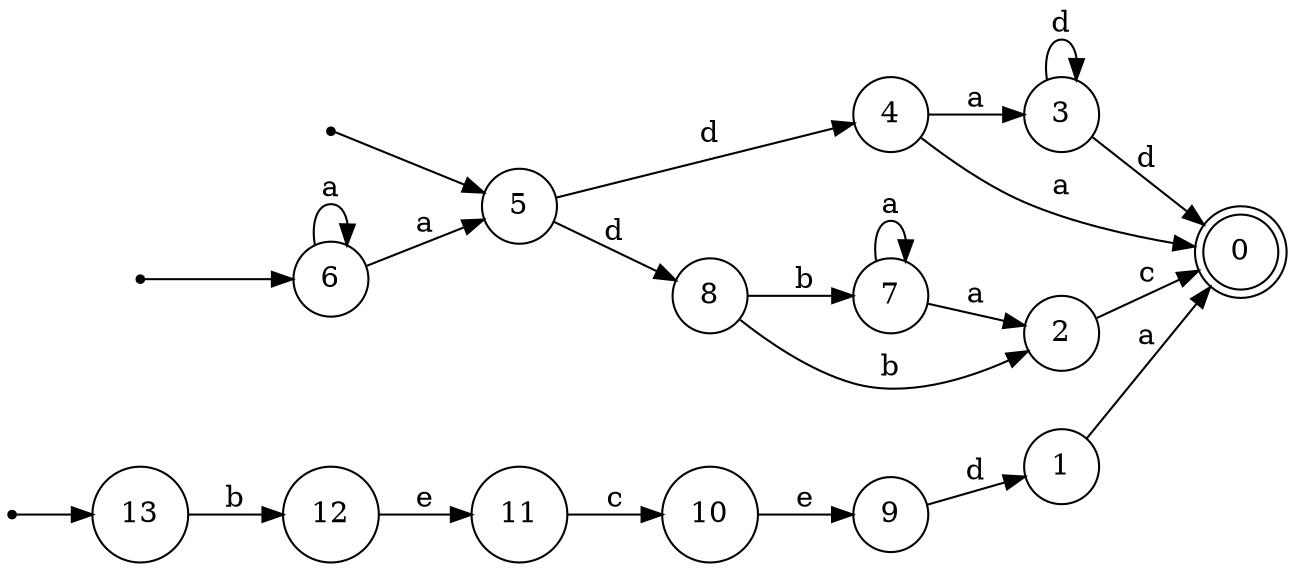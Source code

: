 digraph {
	rankdir = LR;
	size = "30,20";
	node [shape = point]; "dummy0"
	node [shape = circle]; "6"
	"dummy0" -> "6";
	node [shape = point]; "dummy1"
	node [shape = circle]; "5"
	"dummy1" -> "5";
	node [shape = point]; "dummy2"
	node [shape = circle]; "13"
	"dummy2" -> "13";
	node [shape = circle]; "8";
	node [shape = circle]; "7";
	node [shape = circle]; "9";
	node [shape = circle]; "12";
	node [shape = circle]; "2";
	node [shape = circle]; "10";
	node [shape = circle]; "11";
	node [shape = circle]; "1";
	node [shape = circle]; "4";
	node [shape = doublecircle]; "0";
	node [shape = circle]; "3";
	"13" -> "12" [label = "b"];
	"9" -> "1" [label = "d"];
	"4" -> "0" [label = "a"];
	"4" -> "3" [label = "a"];
	"2" -> "0" [label = "c"];
	"6" -> "5" [label = "a"];
	"6" -> "6" [label = "a"];
	"10" -> "9" [label = "e"];
	"1" -> "0" [label = "a"];
	"11" -> "10" [label = "c"];
	"7" -> "2" [label = "a"];
	"7" -> "7" [label = "a"];
	"5" -> "8" [label = "d"];
	"5" -> "4" [label = "d"];
	"12" -> "11" [label = "e"];
	"8" -> "2" [label = "b"];
	"8" -> "7" [label = "b"];
	"3" -> "0" [label = "d"];
	"3" -> "3" [label = "d"];
}